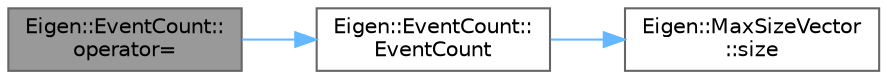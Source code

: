 digraph "Eigen::EventCount::operator="
{
 // LATEX_PDF_SIZE
  bgcolor="transparent";
  edge [fontname=Helvetica,fontsize=10,labelfontname=Helvetica,labelfontsize=10];
  node [fontname=Helvetica,fontsize=10,shape=box,height=0.2,width=0.4];
  rankdir="LR";
  Node1 [id="Node000001",label="Eigen::EventCount::\loperator=",height=0.2,width=0.4,color="gray40", fillcolor="grey60", style="filled", fontcolor="black",tooltip=" "];
  Node1 -> Node2 [id="edge1_Node000001_Node000002",color="steelblue1",style="solid",tooltip=" "];
  Node2 [id="Node000002",label="Eigen::EventCount::\lEventCount",height=0.2,width=0.4,color="grey40", fillcolor="white", style="filled",URL="$class_eigen_1_1_event_count.html#a0d8e7a05e1e87ca91da77e301947a60c",tooltip=" "];
  Node2 -> Node3 [id="edge2_Node000002_Node000003",color="steelblue1",style="solid",tooltip=" "];
  Node3 [id="Node000003",label="Eigen::MaxSizeVector\l::size",height=0.2,width=0.4,color="grey40", fillcolor="white", style="filled",URL="$class_eigen_1_1_max_size_vector.html#a126c2ea17157a14348222e5cb6a276ca",tooltip=" "];
}
